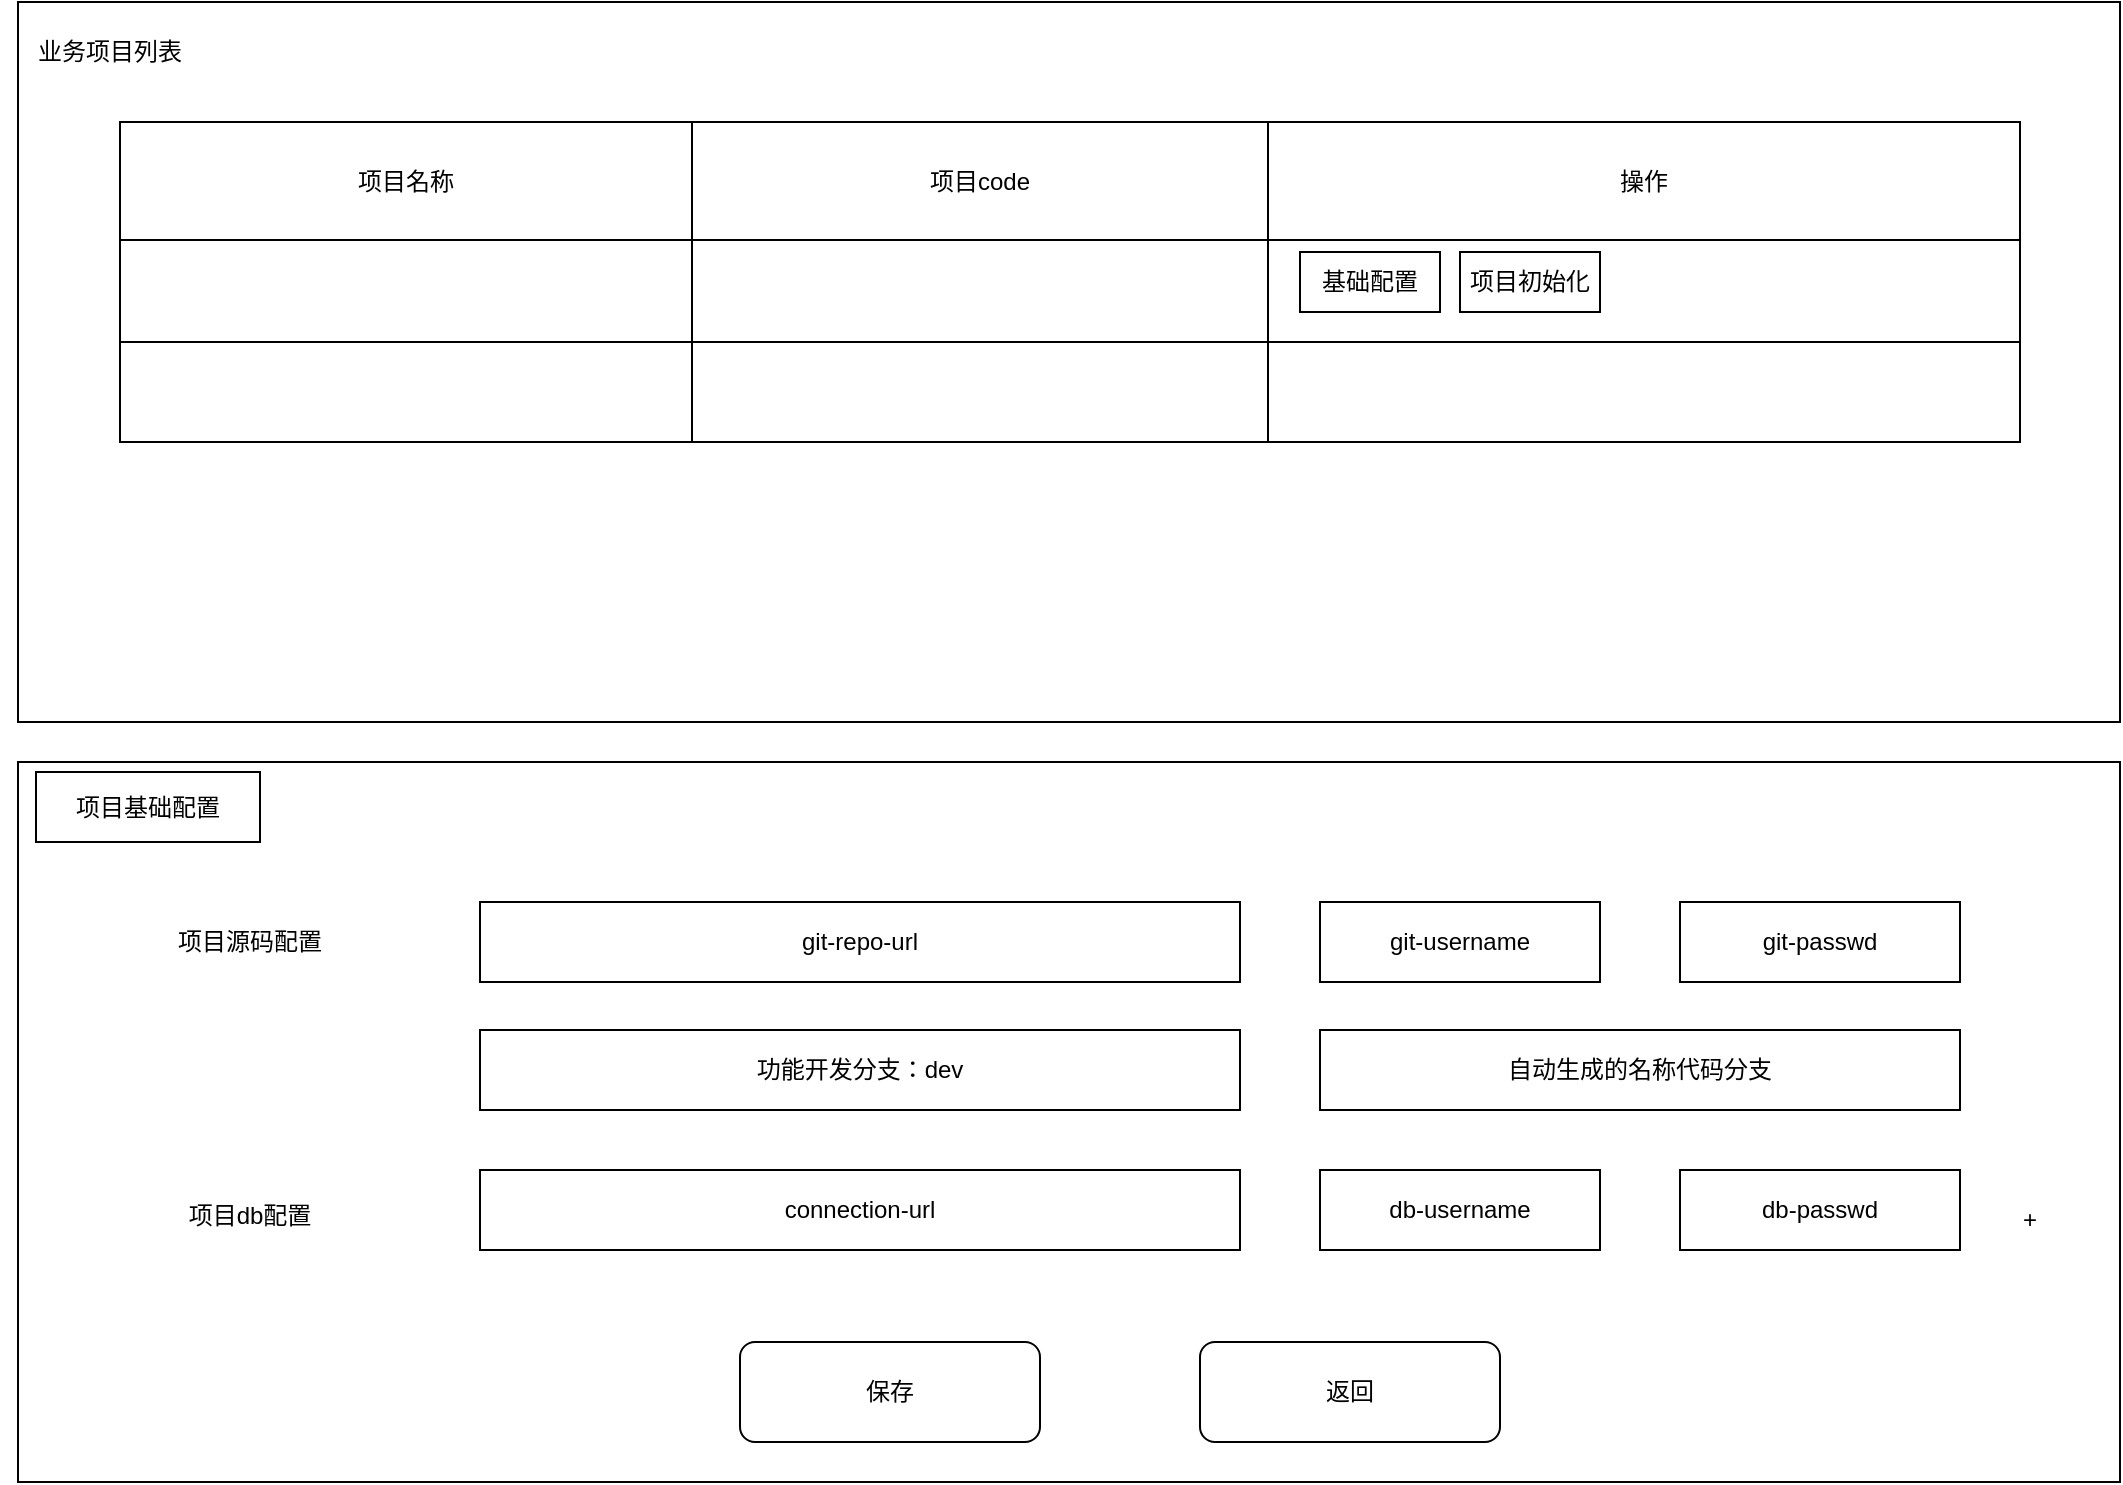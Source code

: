 <mxfile version="14.4.2" type="github">
  <diagram id="CqKgXVSQxGHPNevCZqUV" name="Page-1">
    <mxGraphModel dx="1463" dy="759" grid="1" gridSize="10" guides="1" tooltips="1" connect="1" arrows="1" fold="1" page="1" pageScale="1" pageWidth="827" pageHeight="1169" math="0" shadow="0">
      <root>
        <mxCell id="0" />
        <mxCell id="1" parent="0" />
        <mxCell id="DJcWxmNhIZkxOvcVtfXt-1" value="" style="rounded=0;whiteSpace=wrap;html=1;" vertex="1" parent="1">
          <mxGeometry x="9" y="20" width="1051" height="360" as="geometry" />
        </mxCell>
        <mxCell id="DJcWxmNhIZkxOvcVtfXt-2" value="业务项目列表" style="text;html=1;strokeColor=none;fillColor=none;align=center;verticalAlign=middle;whiteSpace=wrap;rounded=0;perimeterSpacing=1;" vertex="1" parent="1">
          <mxGeometry y="30" width="110" height="30" as="geometry" />
        </mxCell>
        <mxCell id="DJcWxmNhIZkxOvcVtfXt-3" value="" style="shape=table;html=1;whiteSpace=wrap;startSize=0;container=1;collapsible=0;childLayout=tableLayout;" vertex="1" parent="1">
          <mxGeometry x="60" y="80" width="950" height="160" as="geometry" />
        </mxCell>
        <mxCell id="DJcWxmNhIZkxOvcVtfXt-4" value="" style="shape=partialRectangle;html=1;whiteSpace=wrap;collapsible=0;dropTarget=0;pointerEvents=0;fillColor=none;top=0;left=0;bottom=0;right=0;points=[[0,0.5],[1,0.5]];portConstraint=eastwest;" vertex="1" parent="DJcWxmNhIZkxOvcVtfXt-3">
          <mxGeometry width="950" height="59" as="geometry" />
        </mxCell>
        <mxCell id="DJcWxmNhIZkxOvcVtfXt-5" value="项目名称" style="shape=partialRectangle;html=1;whiteSpace=wrap;connectable=0;fillColor=none;top=0;left=0;bottom=0;right=0;overflow=hidden;" vertex="1" parent="DJcWxmNhIZkxOvcVtfXt-4">
          <mxGeometry width="286" height="59" as="geometry" />
        </mxCell>
        <mxCell id="DJcWxmNhIZkxOvcVtfXt-6" value="项目code" style="shape=partialRectangle;html=1;whiteSpace=wrap;connectable=0;fillColor=none;top=0;left=0;bottom=0;right=0;overflow=hidden;" vertex="1" parent="DJcWxmNhIZkxOvcVtfXt-4">
          <mxGeometry x="286" width="288" height="59" as="geometry" />
        </mxCell>
        <mxCell id="DJcWxmNhIZkxOvcVtfXt-7" value="操作" style="shape=partialRectangle;html=1;whiteSpace=wrap;connectable=0;fillColor=none;top=0;left=0;bottom=0;right=0;overflow=hidden;" vertex="1" parent="DJcWxmNhIZkxOvcVtfXt-4">
          <mxGeometry x="574" width="376" height="59" as="geometry" />
        </mxCell>
        <mxCell id="DJcWxmNhIZkxOvcVtfXt-8" value="" style="shape=partialRectangle;html=1;whiteSpace=wrap;collapsible=0;dropTarget=0;pointerEvents=0;fillColor=none;top=0;left=0;bottom=0;right=0;points=[[0,0.5],[1,0.5]];portConstraint=eastwest;" vertex="1" parent="DJcWxmNhIZkxOvcVtfXt-3">
          <mxGeometry y="59" width="950" height="51" as="geometry" />
        </mxCell>
        <mxCell id="DJcWxmNhIZkxOvcVtfXt-9" value="" style="shape=partialRectangle;html=1;whiteSpace=wrap;connectable=0;fillColor=none;top=0;left=0;bottom=0;right=0;overflow=hidden;" vertex="1" parent="DJcWxmNhIZkxOvcVtfXt-8">
          <mxGeometry width="286" height="51" as="geometry" />
        </mxCell>
        <mxCell id="DJcWxmNhIZkxOvcVtfXt-10" value="" style="shape=partialRectangle;html=1;whiteSpace=wrap;connectable=0;fillColor=none;top=0;left=0;bottom=0;right=0;overflow=hidden;" vertex="1" parent="DJcWxmNhIZkxOvcVtfXt-8">
          <mxGeometry x="286" width="288" height="51" as="geometry" />
        </mxCell>
        <mxCell id="DJcWxmNhIZkxOvcVtfXt-11" value="" style="shape=partialRectangle;html=1;whiteSpace=wrap;connectable=0;fillColor=none;top=0;left=0;bottom=0;right=0;overflow=hidden;" vertex="1" parent="DJcWxmNhIZkxOvcVtfXt-8">
          <mxGeometry x="574" width="376" height="51" as="geometry" />
        </mxCell>
        <mxCell id="DJcWxmNhIZkxOvcVtfXt-12" value="" style="shape=partialRectangle;html=1;whiteSpace=wrap;collapsible=0;dropTarget=0;pointerEvents=0;fillColor=none;top=0;left=0;bottom=0;right=0;points=[[0,0.5],[1,0.5]];portConstraint=eastwest;" vertex="1" parent="DJcWxmNhIZkxOvcVtfXt-3">
          <mxGeometry y="110" width="950" height="50" as="geometry" />
        </mxCell>
        <mxCell id="DJcWxmNhIZkxOvcVtfXt-13" value="" style="shape=partialRectangle;html=1;whiteSpace=wrap;connectable=0;fillColor=none;top=0;left=0;bottom=0;right=0;overflow=hidden;" vertex="1" parent="DJcWxmNhIZkxOvcVtfXt-12">
          <mxGeometry width="286" height="50" as="geometry" />
        </mxCell>
        <mxCell id="DJcWxmNhIZkxOvcVtfXt-14" value="" style="shape=partialRectangle;html=1;whiteSpace=wrap;connectable=0;fillColor=none;top=0;left=0;bottom=0;right=0;overflow=hidden;" vertex="1" parent="DJcWxmNhIZkxOvcVtfXt-12">
          <mxGeometry x="286" width="288" height="50" as="geometry" />
        </mxCell>
        <mxCell id="DJcWxmNhIZkxOvcVtfXt-15" value="" style="shape=partialRectangle;html=1;whiteSpace=wrap;connectable=0;fillColor=none;top=0;left=0;bottom=0;right=0;overflow=hidden;" vertex="1" parent="DJcWxmNhIZkxOvcVtfXt-12">
          <mxGeometry x="574" width="376" height="50" as="geometry" />
        </mxCell>
        <mxCell id="DJcWxmNhIZkxOvcVtfXt-19" value="基础配置" style="rounded=0;whiteSpace=wrap;html=1;" vertex="1" parent="1">
          <mxGeometry x="650" y="145" width="70" height="30" as="geometry" />
        </mxCell>
        <mxCell id="DJcWxmNhIZkxOvcVtfXt-20" value="项目初始化" style="rounded=0;whiteSpace=wrap;html=1;" vertex="1" parent="1">
          <mxGeometry x="730" y="145" width="70" height="30" as="geometry" />
        </mxCell>
        <mxCell id="DJcWxmNhIZkxOvcVtfXt-21" value="" style="rounded=0;whiteSpace=wrap;html=1;" vertex="1" parent="1">
          <mxGeometry x="9" y="400" width="1051" height="360" as="geometry" />
        </mxCell>
        <mxCell id="DJcWxmNhIZkxOvcVtfXt-22" value="git-repo-url" style="rounded=0;whiteSpace=wrap;html=1;" vertex="1" parent="1">
          <mxGeometry x="240" y="470" width="380" height="40" as="geometry" />
        </mxCell>
        <mxCell id="DJcWxmNhIZkxOvcVtfXt-23" value="git-username" style="rounded=0;whiteSpace=wrap;html=1;" vertex="1" parent="1">
          <mxGeometry x="660" y="470" width="140" height="40" as="geometry" />
        </mxCell>
        <mxCell id="DJcWxmNhIZkxOvcVtfXt-24" value="git-passwd" style="rounded=0;whiteSpace=wrap;html=1;" vertex="1" parent="1">
          <mxGeometry x="840" y="470" width="140" height="40" as="geometry" />
        </mxCell>
        <mxCell id="DJcWxmNhIZkxOvcVtfXt-25" value="项目源码配置" style="text;html=1;strokeColor=none;fillColor=none;align=center;verticalAlign=middle;whiteSpace=wrap;rounded=0;" vertex="1" parent="1">
          <mxGeometry x="60" y="470" width="130" height="40" as="geometry" />
        </mxCell>
        <mxCell id="DJcWxmNhIZkxOvcVtfXt-26" value="项目db配置" style="text;html=1;strokeColor=none;fillColor=none;align=center;verticalAlign=middle;whiteSpace=wrap;rounded=0;" vertex="1" parent="1">
          <mxGeometry x="60" y="607" width="130" height="40" as="geometry" />
        </mxCell>
        <mxCell id="DJcWxmNhIZkxOvcVtfXt-27" value="项目基础配置" style="rounded=0;whiteSpace=wrap;html=1;" vertex="1" parent="1">
          <mxGeometry x="18" y="405" width="112" height="35" as="geometry" />
        </mxCell>
        <mxCell id="DJcWxmNhIZkxOvcVtfXt-28" value="connection-url" style="rounded=0;whiteSpace=wrap;html=1;" vertex="1" parent="1">
          <mxGeometry x="240" y="604" width="380" height="40" as="geometry" />
        </mxCell>
        <mxCell id="DJcWxmNhIZkxOvcVtfXt-29" value="db-username" style="rounded=0;whiteSpace=wrap;html=1;" vertex="1" parent="1">
          <mxGeometry x="660" y="604" width="140" height="40" as="geometry" />
        </mxCell>
        <mxCell id="DJcWxmNhIZkxOvcVtfXt-30" value="db-passwd" style="rounded=0;whiteSpace=wrap;html=1;" vertex="1" parent="1">
          <mxGeometry x="840" y="604" width="140" height="40" as="geometry" />
        </mxCell>
        <mxCell id="DJcWxmNhIZkxOvcVtfXt-31" value="+" style="text;html=1;strokeColor=none;fillColor=none;align=center;verticalAlign=middle;whiteSpace=wrap;rounded=0;strokeWidth=7;" vertex="1" parent="1">
          <mxGeometry x="1000" y="614" width="30" height="30" as="geometry" />
        </mxCell>
        <mxCell id="DJcWxmNhIZkxOvcVtfXt-33" value="自动生成的名称代码分支" style="rounded=0;whiteSpace=wrap;html=1;" vertex="1" parent="1">
          <mxGeometry x="660" y="534" width="320" height="40" as="geometry" />
        </mxCell>
        <mxCell id="DJcWxmNhIZkxOvcVtfXt-34" value="功能开发分支：dev" style="rounded=0;whiteSpace=wrap;html=1;" vertex="1" parent="1">
          <mxGeometry x="240" y="534" width="380" height="40" as="geometry" />
        </mxCell>
        <mxCell id="DJcWxmNhIZkxOvcVtfXt-39" value="保存" style="rounded=1;whiteSpace=wrap;html=1;strokeWidth=1;" vertex="1" parent="1">
          <mxGeometry x="370" y="690" width="150" height="50" as="geometry" />
        </mxCell>
        <mxCell id="DJcWxmNhIZkxOvcVtfXt-40" value="返回" style="rounded=1;whiteSpace=wrap;html=1;strokeWidth=1;" vertex="1" parent="1">
          <mxGeometry x="600" y="690" width="150" height="50" as="geometry" />
        </mxCell>
      </root>
    </mxGraphModel>
  </diagram>
</mxfile>
